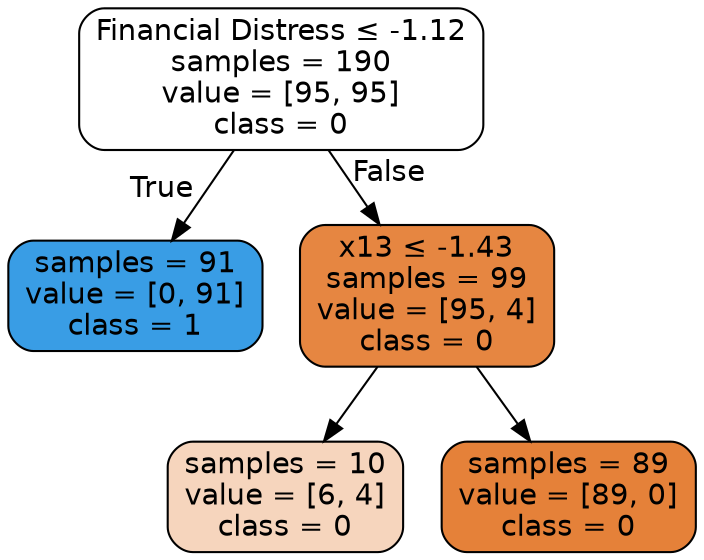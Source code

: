 digraph Tree {
node [shape=box, style="filled, rounded", color="black", fontname="helvetica"] ;
edge [fontname="helvetica"] ;
0 [label=<Financial Distress &le; -1.12<br/>samples = 190<br/>value = [95, 95]<br/>class = 0>, fillcolor="#ffffff"] ;
1 [label=<samples = 91<br/>value = [0, 91]<br/>class = 1>, fillcolor="#399de5"] ;
0 -> 1 [labeldistance=2.5, labelangle=45, headlabel="True"] ;
2 [label=<x13 &le; -1.43<br/>samples = 99<br/>value = [95, 4]<br/>class = 0>, fillcolor="#e68641"] ;
0 -> 2 [labeldistance=2.5, labelangle=-45, headlabel="False"] ;
3 [label=<samples = 10<br/>value = [6, 4]<br/>class = 0>, fillcolor="#f6d5bd"] ;
2 -> 3 ;
4 [label=<samples = 89<br/>value = [89, 0]<br/>class = 0>, fillcolor="#e58139"] ;
2 -> 4 ;
}